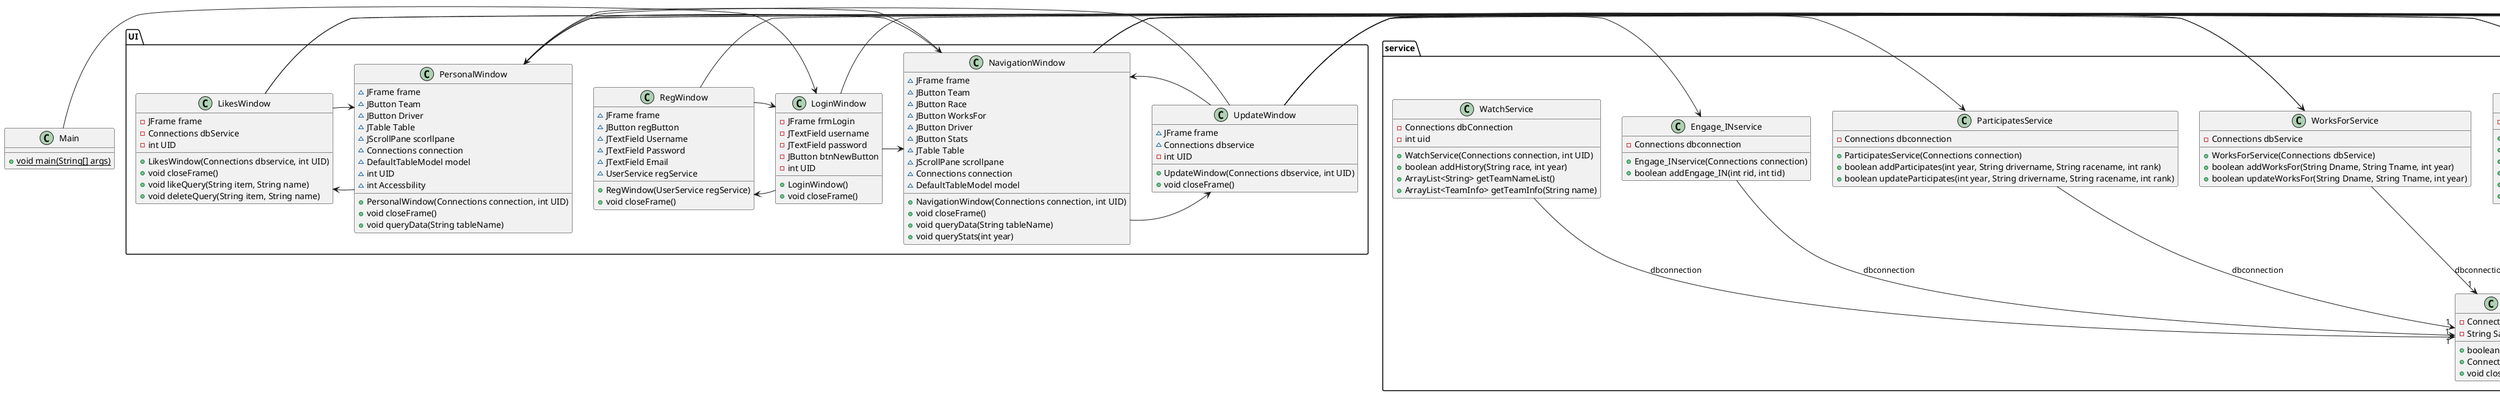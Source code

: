 @startuml

class Main  {
	+{static}void main(String[] args)
}

package UI {

	class LoginWindow {
	-JFrame frmLogin
	-JTextField username
	-JTextField password
	-JButton btnNewButton
	-int UID
	+LoginWindow()
	+void closeFrame()
}
	
	class NavigationWindow {
	~JFrame frame
	~JButton Team
	~JButton Race
	~JButton WorksFor
	~JButton Driver
	~JButton Stats
	~JTable Table
	~JScrollPane scrollpane
	~Connections connection
	~DefaultTableModel model
	+NavigationWindow(Connections connection, int UID)
	+void closeFrame()
	+void queryData(String tableName)
	+void queryStats(int year)
	}
	
	class PersonalWindow {
	~JFrame frame
	~JButton Team
	~JButton Driver
	~JTable Table
	~JScrollPane scorllpane
	~Connections connection
	~DefaultTableModel model
	~int UID
	~int Accessbility
	+PersonalWindow(Connections connection, int UID)
	+void closeFrame()
	+void queryData(String tableName)
	}
	
	class RegWindow {
	~JFrame frame
	~JButton regButton
	~JTextField Username
	~JTextField Password
	~JTextField Email
	~UserService regService
	+RegWindow(UserService regService)
	+void closeFrame()
	}
	
	class UpdateWindow {
	~JFrame frame
	~Connections dbservice
	-int UID
	+UpdateWindow(Connections dbservice, int UID)
	+void closeFrame()
	}
	
	class LikesWindow {
	-JFrame frame
	-Connections dbService
	-int UID
	+LikesWindow(Connections dbservice, int UID)
	+void closeFrame()
	+void likeQuery(String item, String name)
	+void deleteQuery(String item, String name)
	}
}

package service {

	class Connections {
	-Connection connection
	-String SampleURL
	+boolean connect()
	+Connection getConnection()
	+void closeConnection()
	}
	
	
	class DriverService {
	-Connections dbService
	+DriverService(Connections dbService)
	+boolean addDriver(String name, String date)
	+boolean updateDriver(String name, String date)
	+ArrayList<String> getDriverNames()
	+ArrayList<Integer> getStatsYear()
	}
	
	class Engage_INservice {
	-Connections dbconnection
	+Engage_INservice(Connections connection)
	+boolean addEngage_IN(int rid, int tid)
	}
	
	class ParticipatesService {
	-Connections dbconnection
	+ParticipatesService(Connections connection)
	+boolean addParticipates(int year, String drivername, String racename, int rank)
	+boolean updateParticipates(int year, String drivername, String racename, int rank)
	}
	
	class RaceService {
	-Connections dbconnection
	+RaceService(Connections connection)
	+boolean addRace(String weather, String date, String racename, String laptime, String drivername)
	+boolean updateRace(String weather, String date, String racename, String laptime, String drivername)
	+ArrayList<String> getRaceNameList()
	+ArrayList<RaceInfo> getRaceInfo(Date time, String racename)
	+ArrayList<Integer> getRaceYear()
	}
	
	class TeamService {
	-Connections dbConnection
	+TeamService(Connections connection)
	+boolean addTeam(String name, String manf, String model_num)
	+boolean updateTeam(String name, String manfname, String number)
	+ArrayList<String> getTeamNameList()
	+ArrayList<TeamInfo> getTeamInfo(String name)
	}
	
	class UserService {
	-{static}Random RANDOM
	-{static}Base64.Encoder enc
	-{static}Base64.Decoder dec
	-Connections dbService
	+UserService(Connections dbService)
	+boolean useApplicationLogins()
	+boolean login(String username, String password)
	+boolean register(String username, String Email, String password)
	+boolean changePassword(String username, String Email, String password)
	+byte[] getNewSalt()
	+String getStringFromBytes(byte[] data)
	+String hashPassword(byte[] salt, String password)
	}
	
	class WatchService {
	-Connections dbConnection
	-int uid
	+WatchService(Connections connection, int UID)
	+boolean addHistory(String race, int year)
	+ArrayList<String> getTeamNameList()
	+ArrayList<TeamInfo> getTeamInfo(String name)
	}
	
	class WorksForService {
	-Connections dbService
	+WorksForService(Connections dbService)
	+boolean addWorksFor(String Dname, String Tname, int year)
	+boolean updateWorksFor(String Dname, String Tname, int year)
	}
}

Main -> LoginWindow

LoginWindow -> RegWindow

LoginWindow -> UserService

RegWindow -> LoginWindow

RegWindow -> UserService

LoginWindow -> NavigationWindow

NavigationWindow -> UpdateWindow

NavigationWindow -> DriverService

NavigationWindow -> TeamService

NavigationWindow -> RaceService

NavigationWindow -> WorksForService

NavigationWindow -> PersonalWindow

UpdateWindow -> NavigationWindow

UpdateWindow -> DriverService

UpdateWindow -> TeamService

UpdateWindow -> RaceService

UpdateWindow -> WorksForService

UpdateWindow -> PersonalWindow

UpdateWindow -> ParticipatesService

UpdateWindow -> Engage_INservice

PersonalWindow -> NavigationWindow

PersonalWindow -> TeamService

PersonalWindow -> DriverService

PersonalWindow -> LikesWindow

LikesWindow -> PersonalWindow

LikesWindow -> TeamService

LikesWindow -> DriverService

Engage_INservice --> "1" Connections : dbconnection

DriverService --> "1" Connections : dbconnection

ParticipatesService --> "1" Connections : dbconnection

RaceService --> "1" Connections : dbconnection

TeamService --> "1" Connections : dbconnection

UserService --> "1" Connections : dbconnection

WatchService --> "1" Connections : dbconnection

WorksForService --> "1" Connections : dbconnection
@enduml